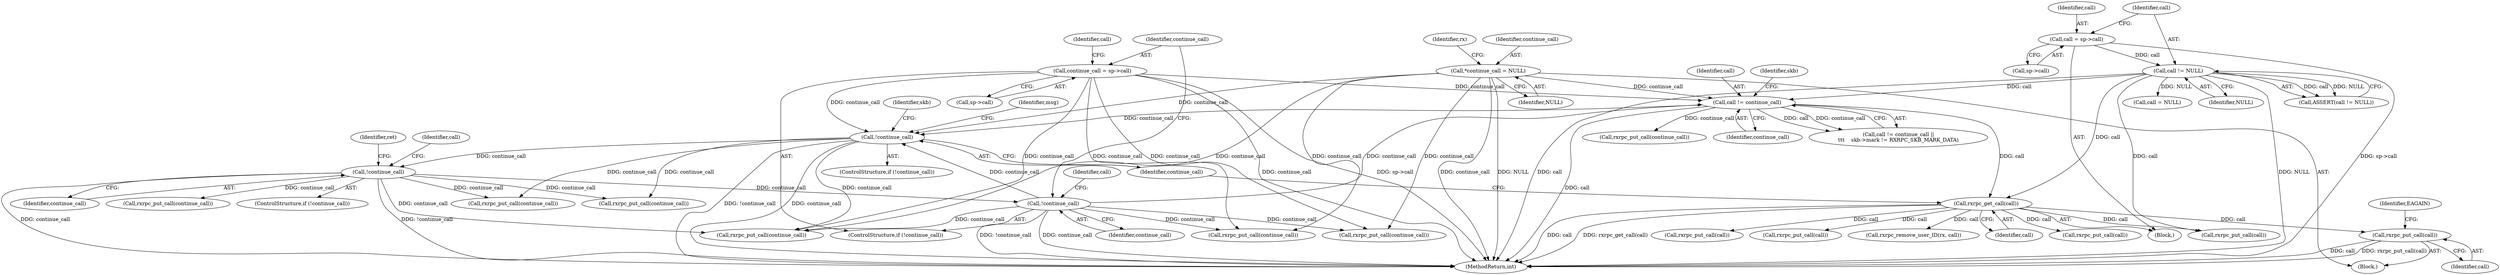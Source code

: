digraph "0_linux_f3d3342602f8bcbf37d7c46641cb9bca7618eb1c_29@pointer" {
"1000976" [label="(Call,rxrpc_put_call(call))"];
"1000395" [label="(Call,rxrpc_get_call(call))"];
"1000374" [label="(Call,call != continue_call)"];
"1000321" [label="(Call,call != NULL)"];
"1000315" [label="(Call,call = sp->call)"];
"1000129" [label="(Call,*continue_call = NULL)"];
"1000646" [label="(Call,continue_call = sp->call)"];
"1000644" [label="(Call,!continue_call)"];
"1000464" [label="(Call,!continue_call)"];
"1000398" [label="(Call,!continue_call)"];
"1000948" [label="(Call,rxrpc_put_call(continue_call))"];
"1000316" [label="(Identifier,call)"];
"1000653" [label="(Identifier,call)"];
"1000654" [label="(Call,call = NULL)"];
"1000321" [label="(Call,call != NULL)"];
"1000646" [label="(Call,continue_call = sp->call)"];
"1000645" [label="(Identifier,continue_call)"];
"1000977" [label="(Identifier,call)"];
"1000375" [label="(Identifier,call)"];
"1000388" [label="(Call,rxrpc_put_call(continue_call))"];
"1000322" [label="(Identifier,call)"];
"1000492" [label="(Identifier,call)"];
"1000465" [label="(Identifier,continue_call)"];
"1000317" [label="(Call,sp->call)"];
"1000965" [label="(Call,rxrpc_put_call(continue_call))"];
"1000376" [label="(Identifier,continue_call)"];
"1000997" [label="(Call,rxrpc_put_call(continue_call))"];
"1000379" [label="(Identifier,skb)"];
"1000315" [label="(Call,call = sp->call)"];
"1000395" [label="(Call,rxrpc_get_call(call))"];
"1000468" [label="(Identifier,ret)"];
"1000131" [label="(Identifier,NULL)"];
"1000399" [label="(Identifier,continue_call)"];
"1000224" [label="(Call,rxrpc_put_call(continue_call))"];
"1000944" [label="(Call,rxrpc_put_call(call))"];
"1000464" [label="(Call,!continue_call)"];
"1000445" [label="(Identifier,skb)"];
"1000976" [label="(Call,rxrpc_put_call(call))"];
"1000652" [label="(Call,rxrpc_put_call(call))"];
"1000374" [label="(Call,call != continue_call)"];
"1000323" [label="(Identifier,NULL)"];
"1000130" [label="(Identifier,continue_call)"];
"1000129" [label="(Call,*continue_call = NULL)"];
"1000647" [label="(Identifier,continue_call)"];
"1000648" [label="(Call,sp->call)"];
"1000711" [label="(Call,rxrpc_put_call(continue_call))"];
"1000463" [label="(ControlStructure,if (!continue_call))"];
"1000643" [label="(ControlStructure,if (!continue_call))"];
"1001010" [label="(MethodReturn,int)"];
"1000917" [label="(Call,rxrpc_remove_user_ID(rx, call))"];
"1000197" [label="(Block,)"];
"1000644" [label="(Call,!continue_call)"];
"1000398" [label="(Call,!continue_call)"];
"1000707" [label="(Call,rxrpc_put_call(call))"];
"1000373" [label="(Call,call != continue_call ||\n\t\t\t    skb->mark != RXRPC_SKB_MARK_DATA)"];
"1000396" [label="(Identifier,call)"];
"1000320" [label="(Call,ASSERT(call != NULL))"];
"1000404" [label="(Identifier,msg)"];
"1000397" [label="(ControlStructure,if (!continue_call))"];
"1000980" [label="(Identifier,EAGAIN)"];
"1000925" [label="(Call,rxrpc_put_call(call))"];
"1000929" [label="(Call,rxrpc_put_call(continue_call))"];
"1000655" [label="(Identifier,call)"];
"1000122" [label="(Block,)"];
"1000134" [label="(Identifier,rx)"];
"1000976" -> "1000122"  [label="AST: "];
"1000976" -> "1000977"  [label="CFG: "];
"1000977" -> "1000976"  [label="AST: "];
"1000980" -> "1000976"  [label="CFG: "];
"1000976" -> "1001010"  [label="DDG: call"];
"1000976" -> "1001010"  [label="DDG: rxrpc_put_call(call)"];
"1000395" -> "1000976"  [label="DDG: call"];
"1000395" -> "1000197"  [label="AST: "];
"1000395" -> "1000396"  [label="CFG: "];
"1000396" -> "1000395"  [label="AST: "];
"1000399" -> "1000395"  [label="CFG: "];
"1000395" -> "1001010"  [label="DDG: call"];
"1000395" -> "1001010"  [label="DDG: rxrpc_get_call(call)"];
"1000374" -> "1000395"  [label="DDG: call"];
"1000321" -> "1000395"  [label="DDG: call"];
"1000395" -> "1000652"  [label="DDG: call"];
"1000395" -> "1000707"  [label="DDG: call"];
"1000395" -> "1000917"  [label="DDG: call"];
"1000395" -> "1000925"  [label="DDG: call"];
"1000395" -> "1000944"  [label="DDG: call"];
"1000374" -> "1000373"  [label="AST: "];
"1000374" -> "1000376"  [label="CFG: "];
"1000375" -> "1000374"  [label="AST: "];
"1000376" -> "1000374"  [label="AST: "];
"1000379" -> "1000374"  [label="CFG: "];
"1000373" -> "1000374"  [label="CFG: "];
"1000374" -> "1001010"  [label="DDG: call"];
"1000374" -> "1000373"  [label="DDG: call"];
"1000374" -> "1000373"  [label="DDG: continue_call"];
"1000321" -> "1000374"  [label="DDG: call"];
"1000129" -> "1000374"  [label="DDG: continue_call"];
"1000646" -> "1000374"  [label="DDG: continue_call"];
"1000644" -> "1000374"  [label="DDG: continue_call"];
"1000374" -> "1000388"  [label="DDG: continue_call"];
"1000374" -> "1000398"  [label="DDG: continue_call"];
"1000321" -> "1000320"  [label="AST: "];
"1000321" -> "1000323"  [label="CFG: "];
"1000322" -> "1000321"  [label="AST: "];
"1000323" -> "1000321"  [label="AST: "];
"1000320" -> "1000321"  [label="CFG: "];
"1000321" -> "1001010"  [label="DDG: call"];
"1000321" -> "1001010"  [label="DDG: NULL"];
"1000321" -> "1000320"  [label="DDG: call"];
"1000321" -> "1000320"  [label="DDG: NULL"];
"1000315" -> "1000321"  [label="DDG: call"];
"1000321" -> "1000654"  [label="DDG: NULL"];
"1000321" -> "1000707"  [label="DDG: call"];
"1000315" -> "1000197"  [label="AST: "];
"1000315" -> "1000317"  [label="CFG: "];
"1000316" -> "1000315"  [label="AST: "];
"1000317" -> "1000315"  [label="AST: "];
"1000322" -> "1000315"  [label="CFG: "];
"1000315" -> "1001010"  [label="DDG: sp->call"];
"1000129" -> "1000122"  [label="AST: "];
"1000129" -> "1000131"  [label="CFG: "];
"1000130" -> "1000129"  [label="AST: "];
"1000131" -> "1000129"  [label="AST: "];
"1000134" -> "1000129"  [label="CFG: "];
"1000129" -> "1001010"  [label="DDG: continue_call"];
"1000129" -> "1001010"  [label="DDG: NULL"];
"1000129" -> "1000224"  [label="DDG: continue_call"];
"1000129" -> "1000398"  [label="DDG: continue_call"];
"1000129" -> "1000711"  [label="DDG: continue_call"];
"1000129" -> "1000997"  [label="DDG: continue_call"];
"1000646" -> "1000643"  [label="AST: "];
"1000646" -> "1000648"  [label="CFG: "];
"1000647" -> "1000646"  [label="AST: "];
"1000648" -> "1000646"  [label="AST: "];
"1000655" -> "1000646"  [label="CFG: "];
"1000646" -> "1001010"  [label="DDG: continue_call"];
"1000646" -> "1001010"  [label="DDG: sp->call"];
"1000646" -> "1000224"  [label="DDG: continue_call"];
"1000646" -> "1000398"  [label="DDG: continue_call"];
"1000646" -> "1000711"  [label="DDG: continue_call"];
"1000646" -> "1000997"  [label="DDG: continue_call"];
"1000644" -> "1000643"  [label="AST: "];
"1000644" -> "1000645"  [label="CFG: "];
"1000645" -> "1000644"  [label="AST: "];
"1000647" -> "1000644"  [label="CFG: "];
"1000653" -> "1000644"  [label="CFG: "];
"1000644" -> "1001010"  [label="DDG: !continue_call"];
"1000644" -> "1001010"  [label="DDG: continue_call"];
"1000644" -> "1000224"  [label="DDG: continue_call"];
"1000644" -> "1000398"  [label="DDG: continue_call"];
"1000464" -> "1000644"  [label="DDG: continue_call"];
"1000644" -> "1000711"  [label="DDG: continue_call"];
"1000644" -> "1000997"  [label="DDG: continue_call"];
"1000464" -> "1000463"  [label="AST: "];
"1000464" -> "1000465"  [label="CFG: "];
"1000465" -> "1000464"  [label="AST: "];
"1000468" -> "1000464"  [label="CFG: "];
"1000492" -> "1000464"  [label="CFG: "];
"1000464" -> "1001010"  [label="DDG: continue_call"];
"1000464" -> "1001010"  [label="DDG: !continue_call"];
"1000398" -> "1000464"  [label="DDG: continue_call"];
"1000464" -> "1000711"  [label="DDG: continue_call"];
"1000464" -> "1000929"  [label="DDG: continue_call"];
"1000464" -> "1000948"  [label="DDG: continue_call"];
"1000464" -> "1000965"  [label="DDG: continue_call"];
"1000398" -> "1000397"  [label="AST: "];
"1000398" -> "1000399"  [label="CFG: "];
"1000399" -> "1000398"  [label="AST: "];
"1000404" -> "1000398"  [label="CFG: "];
"1000445" -> "1000398"  [label="CFG: "];
"1000398" -> "1001010"  [label="DDG: !continue_call"];
"1000398" -> "1001010"  [label="DDG: continue_call"];
"1000398" -> "1000711"  [label="DDG: continue_call"];
"1000398" -> "1000929"  [label="DDG: continue_call"];
"1000398" -> "1000948"  [label="DDG: continue_call"];
}
